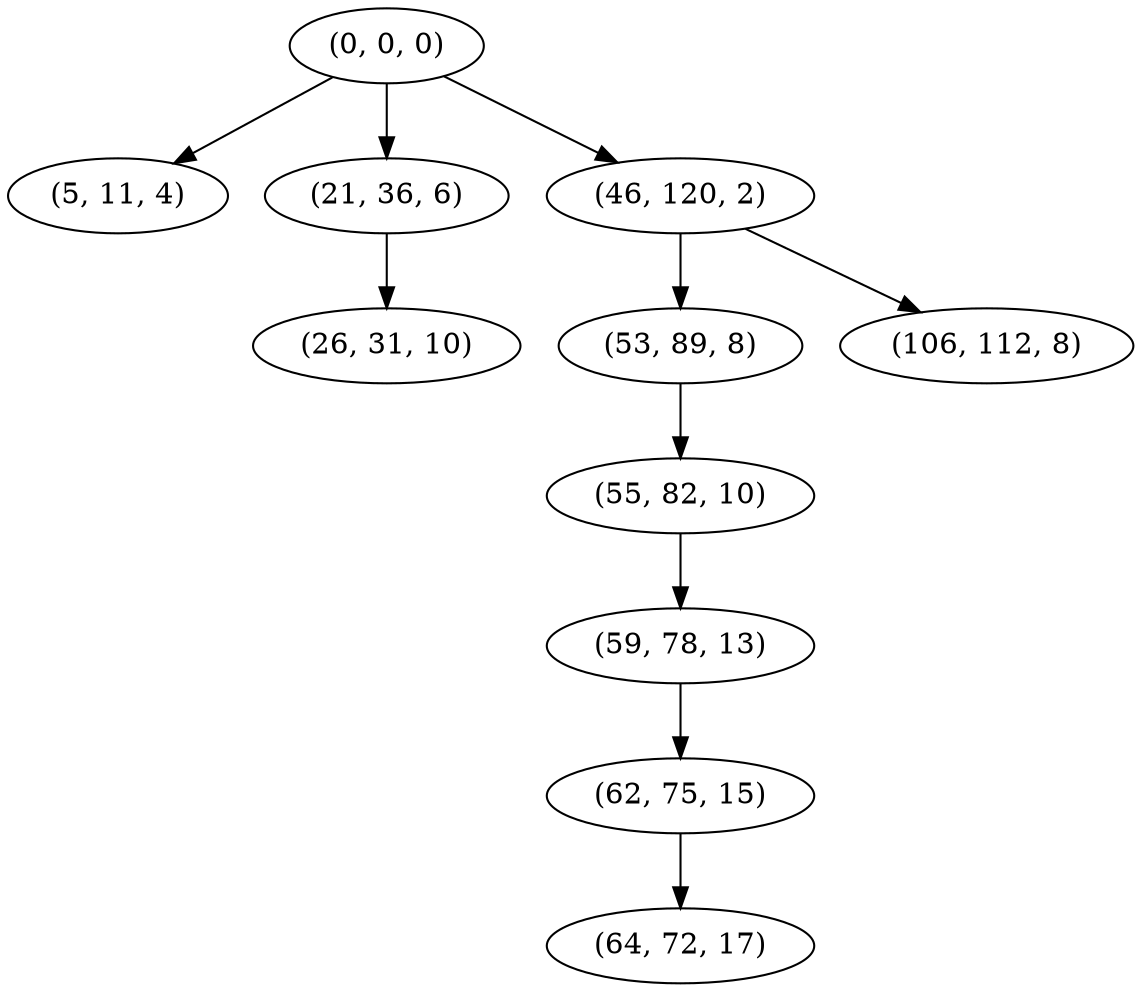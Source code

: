 digraph tree {
    "(0, 0, 0)";
    "(5, 11, 4)";
    "(21, 36, 6)";
    "(26, 31, 10)";
    "(46, 120, 2)";
    "(53, 89, 8)";
    "(55, 82, 10)";
    "(59, 78, 13)";
    "(62, 75, 15)";
    "(64, 72, 17)";
    "(106, 112, 8)";
    "(0, 0, 0)" -> "(5, 11, 4)";
    "(0, 0, 0)" -> "(21, 36, 6)";
    "(0, 0, 0)" -> "(46, 120, 2)";
    "(21, 36, 6)" -> "(26, 31, 10)";
    "(46, 120, 2)" -> "(53, 89, 8)";
    "(46, 120, 2)" -> "(106, 112, 8)";
    "(53, 89, 8)" -> "(55, 82, 10)";
    "(55, 82, 10)" -> "(59, 78, 13)";
    "(59, 78, 13)" -> "(62, 75, 15)";
    "(62, 75, 15)" -> "(64, 72, 17)";
}
